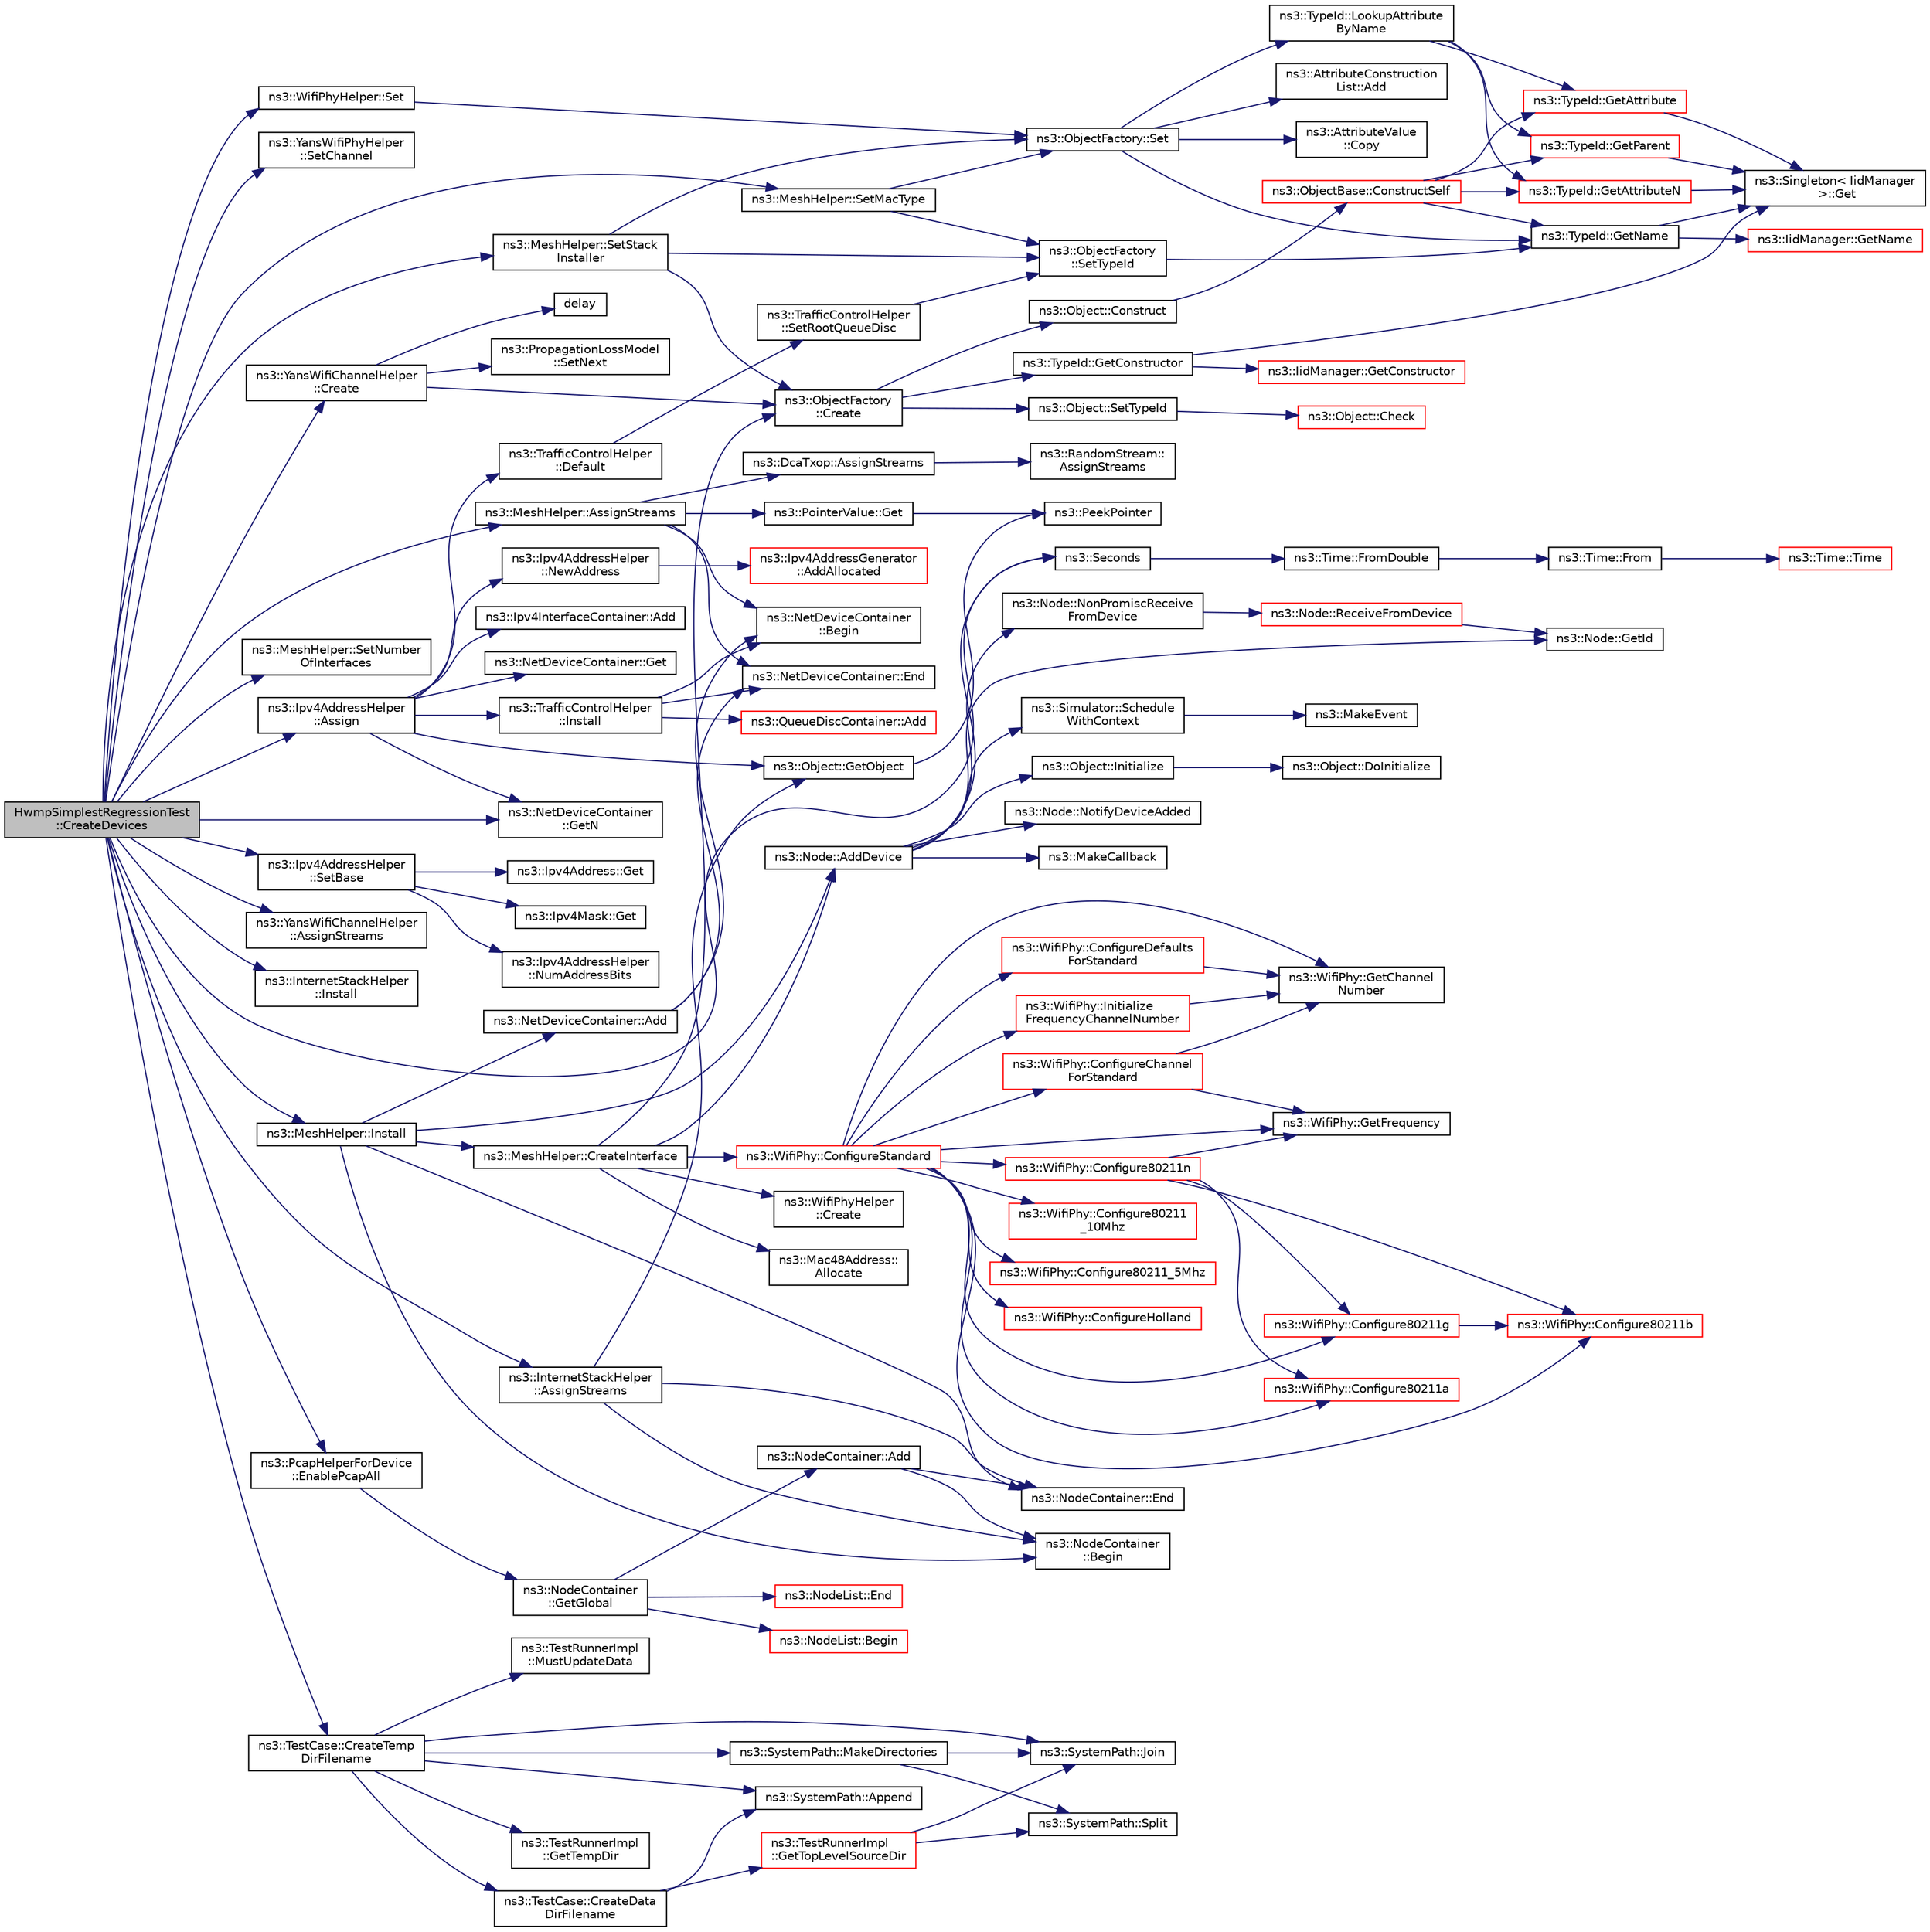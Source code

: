 digraph "HwmpSimplestRegressionTest::CreateDevices"
{
  edge [fontname="Helvetica",fontsize="10",labelfontname="Helvetica",labelfontsize="10"];
  node [fontname="Helvetica",fontsize="10",shape=record];
  rankdir="LR";
  Node1 [label="HwmpSimplestRegressionTest\l::CreateDevices",height=0.2,width=0.4,color="black", fillcolor="grey75", style="filled", fontcolor="black"];
  Node1 -> Node2 [color="midnightblue",fontsize="10",style="solid"];
  Node2 [label="ns3::YansWifiChannelHelper\l::Create",height=0.2,width=0.4,color="black", fillcolor="white", style="filled",URL="$dc/d0f/classns3_1_1YansWifiChannelHelper.html#a0532e292ab9452f3cf630c848708e563"];
  Node2 -> Node3 [color="midnightblue",fontsize="10",style="solid"];
  Node3 [label="ns3::PropagationLossModel\l::SetNext",height=0.2,width=0.4,color="black", fillcolor="white", style="filled",URL="$d7/df9/classns3_1_1PropagationLossModel.html#ac6d627f2eb09daa057de080615ac1013",tooltip="Enables a chain of loss models to act on the signal. "];
  Node2 -> Node4 [color="midnightblue",fontsize="10",style="solid"];
  Node4 [label="delay",height=0.2,width=0.4,color="black", fillcolor="white", style="filled",URL="$d8/d68/lte_2model_2fading-traces_2fading__trace__generator_8m.html#a7964e6aa8f61a9d28973c8267a606ad8"];
  Node2 -> Node5 [color="midnightblue",fontsize="10",style="solid"];
  Node5 [label="ns3::ObjectFactory\l::Create",height=0.2,width=0.4,color="black", fillcolor="white", style="filled",URL="$d5/d0d/classns3_1_1ObjectFactory.html#a18152e93f0a6fe184ed7300cb31e9896"];
  Node5 -> Node6 [color="midnightblue",fontsize="10",style="solid"];
  Node6 [label="ns3::TypeId::GetConstructor",height=0.2,width=0.4,color="black", fillcolor="white", style="filled",URL="$d6/d11/classns3_1_1TypeId.html#ad9b0bc71ee7593a1ff23ff8d53938e95"];
  Node6 -> Node7 [color="midnightblue",fontsize="10",style="solid"];
  Node7 [label="ns3::Singleton\< IidManager\l \>::Get",height=0.2,width=0.4,color="black", fillcolor="white", style="filled",URL="$d8/d77/classns3_1_1Singleton.html#a80a2cd3c25a27ea72add7a9f7a141ffa"];
  Node6 -> Node8 [color="midnightblue",fontsize="10",style="solid"];
  Node8 [label="ns3::IidManager::GetConstructor",height=0.2,width=0.4,color="red", fillcolor="white", style="filled",URL="$d4/d1c/classns3_1_1IidManager.html#ab10b30abe7efc5456b7930aab8638280"];
  Node5 -> Node9 [color="midnightblue",fontsize="10",style="solid"];
  Node9 [label="ns3::Object::SetTypeId",height=0.2,width=0.4,color="black", fillcolor="white", style="filled",URL="$d9/d77/classns3_1_1Object.html#a19b1ebd8ec8fe404845e665880a6c5ad"];
  Node9 -> Node10 [color="midnightblue",fontsize="10",style="solid"];
  Node10 [label="ns3::Object::Check",height=0.2,width=0.4,color="red", fillcolor="white", style="filled",URL="$d9/d77/classns3_1_1Object.html#a7e7f89fb0a81d0189cbcacee64b67e4e"];
  Node5 -> Node11 [color="midnightblue",fontsize="10",style="solid"];
  Node11 [label="ns3::Object::Construct",height=0.2,width=0.4,color="black", fillcolor="white", style="filled",URL="$d9/d77/classns3_1_1Object.html#a636e8411dc5228771f45c9b805d348fa"];
  Node11 -> Node12 [color="midnightblue",fontsize="10",style="solid"];
  Node12 [label="ns3::ObjectBase::ConstructSelf",height=0.2,width=0.4,color="red", fillcolor="white", style="filled",URL="$d2/dac/classns3_1_1ObjectBase.html#a5cda18dec6d0744cb652a3ed60056958"];
  Node12 -> Node13 [color="midnightblue",fontsize="10",style="solid"];
  Node13 [label="ns3::TypeId::GetName",height=0.2,width=0.4,color="black", fillcolor="white", style="filled",URL="$d6/d11/classns3_1_1TypeId.html#aa3c41c79ae428b3cb396a9c6bb3ef314"];
  Node13 -> Node7 [color="midnightblue",fontsize="10",style="solid"];
  Node13 -> Node14 [color="midnightblue",fontsize="10",style="solid"];
  Node14 [label="ns3::IidManager::GetName",height=0.2,width=0.4,color="red", fillcolor="white", style="filled",URL="$d4/d1c/classns3_1_1IidManager.html#a5d68d0f0f44594dcdec239dbdb5bf53c"];
  Node12 -> Node15 [color="midnightblue",fontsize="10",style="solid"];
  Node15 [label="ns3::TypeId::GetAttributeN",height=0.2,width=0.4,color="red", fillcolor="white", style="filled",URL="$d6/d11/classns3_1_1TypeId.html#a679c4713f613126a51eb400b345302cb"];
  Node15 -> Node7 [color="midnightblue",fontsize="10",style="solid"];
  Node12 -> Node16 [color="midnightblue",fontsize="10",style="solid"];
  Node16 [label="ns3::TypeId::GetAttribute",height=0.2,width=0.4,color="red", fillcolor="white", style="filled",URL="$d6/d11/classns3_1_1TypeId.html#aa1b746e64e606f94cbedda7cf89788c2"];
  Node16 -> Node7 [color="midnightblue",fontsize="10",style="solid"];
  Node12 -> Node17 [color="midnightblue",fontsize="10",style="solid"];
  Node17 [label="ns3::TypeId::GetParent",height=0.2,width=0.4,color="red", fillcolor="white", style="filled",URL="$d6/d11/classns3_1_1TypeId.html#ac51f28398d2ef1f9a7790047c43dd22c"];
  Node17 -> Node7 [color="midnightblue",fontsize="10",style="solid"];
  Node1 -> Node18 [color="midnightblue",fontsize="10",style="solid"];
  Node18 [label="ns3::YansWifiPhyHelper\l::SetChannel",height=0.2,width=0.4,color="black", fillcolor="white", style="filled",URL="$dc/dbf/classns3_1_1YansWifiPhyHelper.html#ad2e9a27587dd4ff320435c93cc2676de"];
  Node1 -> Node19 [color="midnightblue",fontsize="10",style="solid"];
  Node19 [label="ns3::WifiPhyHelper::Set",height=0.2,width=0.4,color="black", fillcolor="white", style="filled",URL="$d5/df8/classns3_1_1WifiPhyHelper.html#a2527d6d7b29f717fd7436166c5f05f1a"];
  Node19 -> Node20 [color="midnightblue",fontsize="10",style="solid"];
  Node20 [label="ns3::ObjectFactory::Set",height=0.2,width=0.4,color="black", fillcolor="white", style="filled",URL="$d5/d0d/classns3_1_1ObjectFactory.html#aef5c0d5019c96bdf01cefd1ff83f4a68"];
  Node20 -> Node21 [color="midnightblue",fontsize="10",style="solid"];
  Node21 [label="ns3::TypeId::LookupAttribute\lByName",height=0.2,width=0.4,color="black", fillcolor="white", style="filled",URL="$d6/d11/classns3_1_1TypeId.html#ac0a446957d516129937e2f2285aab58b"];
  Node21 -> Node15 [color="midnightblue",fontsize="10",style="solid"];
  Node21 -> Node16 [color="midnightblue",fontsize="10",style="solid"];
  Node21 -> Node17 [color="midnightblue",fontsize="10",style="solid"];
  Node20 -> Node13 [color="midnightblue",fontsize="10",style="solid"];
  Node20 -> Node22 [color="midnightblue",fontsize="10",style="solid"];
  Node22 [label="ns3::AttributeConstruction\lList::Add",height=0.2,width=0.4,color="black", fillcolor="white", style="filled",URL="$d3/df3/classns3_1_1AttributeConstructionList.html#a6f418bf1a2de8828ae99278c9d3facdd"];
  Node20 -> Node23 [color="midnightblue",fontsize="10",style="solid"];
  Node23 [label="ns3::AttributeValue\l::Copy",height=0.2,width=0.4,color="black", fillcolor="white", style="filled",URL="$d4/d83/classns3_1_1AttributeValue.html#ab316311212c334f6061c0fc8b5fb2625"];
  Node1 -> Node24 [color="midnightblue",fontsize="10",style="solid"];
  Node24 [label="ns3::MeshHelper::SetStack\lInstaller",height=0.2,width=0.4,color="black", fillcolor="white", style="filled",URL="$dd/dd0/classns3_1_1MeshHelper.html#ac1074aff829d0cde1659bdef572880ca"];
  Node24 -> Node25 [color="midnightblue",fontsize="10",style="solid"];
  Node25 [label="ns3::ObjectFactory\l::SetTypeId",height=0.2,width=0.4,color="black", fillcolor="white", style="filled",URL="$d5/d0d/classns3_1_1ObjectFactory.html#a77dcd099064038a1eb7a6b8251229ec3"];
  Node25 -> Node13 [color="midnightblue",fontsize="10",style="solid"];
  Node24 -> Node20 [color="midnightblue",fontsize="10",style="solid"];
  Node24 -> Node5 [color="midnightblue",fontsize="10",style="solid"];
  Node1 -> Node26 [color="midnightblue",fontsize="10",style="solid"];
  Node26 [label="ns3::MeshHelper::SetMacType",height=0.2,width=0.4,color="black", fillcolor="white", style="filled",URL="$dd/dd0/classns3_1_1MeshHelper.html#a549d568927a88e95a721f2be58232c10"];
  Node26 -> Node25 [color="midnightblue",fontsize="10",style="solid"];
  Node26 -> Node20 [color="midnightblue",fontsize="10",style="solid"];
  Node1 -> Node27 [color="midnightblue",fontsize="10",style="solid"];
  Node27 [label="ns3::Seconds",height=0.2,width=0.4,color="black", fillcolor="white", style="filled",URL="$d1/dec/group__timecivil.html#ga33c34b816f8ff6628e33d5c8e9713b9e"];
  Node27 -> Node28 [color="midnightblue",fontsize="10",style="solid"];
  Node28 [label="ns3::Time::FromDouble",height=0.2,width=0.4,color="black", fillcolor="white", style="filled",URL="$dc/d04/classns3_1_1Time.html#a60e845f4a74e62495b86356afe604cb4"];
  Node28 -> Node29 [color="midnightblue",fontsize="10",style="solid"];
  Node29 [label="ns3::Time::From",height=0.2,width=0.4,color="black", fillcolor="white", style="filled",URL="$dc/d04/classns3_1_1Time.html#a34e4acc13d0e08cc8cb9cd3b838b9baf"];
  Node29 -> Node30 [color="midnightblue",fontsize="10",style="solid"];
  Node30 [label="ns3::Time::Time",height=0.2,width=0.4,color="red", fillcolor="white", style="filled",URL="$dc/d04/classns3_1_1Time.html#a8a39dc1b8cbbd7fe6d940e492d1b925e"];
  Node1 -> Node31 [color="midnightblue",fontsize="10",style="solid"];
  Node31 [label="ns3::MeshHelper::SetNumber\lOfInterfaces",height=0.2,width=0.4,color="black", fillcolor="white", style="filled",URL="$dd/dd0/classns3_1_1MeshHelper.html#adfc08b62a8d6e835d0fbbac7a349ef5f",tooltip="Set a number of interfaces in a mesh network. "];
  Node1 -> Node32 [color="midnightblue",fontsize="10",style="solid"];
  Node32 [label="ns3::MeshHelper::Install",height=0.2,width=0.4,color="black", fillcolor="white", style="filled",URL="$dd/dd0/classns3_1_1MeshHelper.html#a7b33f6ca7b6842b3def4479bc7526f2c",tooltip="Install 802.11s mesh device & protocols on given node list. "];
  Node32 -> Node33 [color="midnightblue",fontsize="10",style="solid"];
  Node33 [label="ns3::NodeContainer\l::Begin",height=0.2,width=0.4,color="black", fillcolor="white", style="filled",URL="$df/d97/classns3_1_1NodeContainer.html#adf0f639aff139db107526288777eb533",tooltip="Get an iterator which refers to the first Node in the container. "];
  Node32 -> Node34 [color="midnightblue",fontsize="10",style="solid"];
  Node34 [label="ns3::NodeContainer::End",height=0.2,width=0.4,color="black", fillcolor="white", style="filled",URL="$df/d97/classns3_1_1NodeContainer.html#a8ea0bcac137597d192c5e6b95ca60464",tooltip="Get an iterator which indicates past-the-last Node in the container. "];
  Node32 -> Node35 [color="midnightblue",fontsize="10",style="solid"];
  Node35 [label="ns3::Node::AddDevice",height=0.2,width=0.4,color="black", fillcolor="white", style="filled",URL="$dd/ded/classns3_1_1Node.html#a42ff83ee1d5d1649c770d3f5b62375de",tooltip="Associate a NetDevice to this node. "];
  Node35 -> Node36 [color="midnightblue",fontsize="10",style="solid"];
  Node36 [label="ns3::MakeCallback",height=0.2,width=0.4,color="black", fillcolor="white", style="filled",URL="$dd/de0/group__makecallbackmemptr.html#ga9376283685aa99d204048d6a4b7610a4"];
  Node35 -> Node37 [color="midnightblue",fontsize="10",style="solid"];
  Node37 [label="ns3::Node::NonPromiscReceive\lFromDevice",height=0.2,width=0.4,color="black", fillcolor="white", style="filled",URL="$dd/ded/classns3_1_1Node.html#a72ebf5bdc911879511f1e249d471f7e5",tooltip="Receive a packet from a device in non-promiscuous mode. "];
  Node37 -> Node38 [color="midnightblue",fontsize="10",style="solid"];
  Node38 [label="ns3::Node::ReceiveFromDevice",height=0.2,width=0.4,color="red", fillcolor="white", style="filled",URL="$dd/ded/classns3_1_1Node.html#a6cbe61c071c85bb3ba5d4843132cd119",tooltip="Receive a packet from a device. "];
  Node38 -> Node39 [color="midnightblue",fontsize="10",style="solid"];
  Node39 [label="ns3::Node::GetId",height=0.2,width=0.4,color="black", fillcolor="white", style="filled",URL="$dd/ded/classns3_1_1Node.html#aaf49b64a843565ce3812326313b370ac"];
  Node35 -> Node40 [color="midnightblue",fontsize="10",style="solid"];
  Node40 [label="ns3::Simulator::Schedule\lWithContext",height=0.2,width=0.4,color="black", fillcolor="white", style="filled",URL="$d7/deb/classns3_1_1Simulator.html#a86dbaef45a15a42365d7d2ae550449f6"];
  Node40 -> Node41 [color="midnightblue",fontsize="10",style="solid"];
  Node41 [label="ns3::MakeEvent",height=0.2,width=0.4,color="black", fillcolor="white", style="filled",URL="$d0/dac/group__makeeventfnptr.html#ga289a28a2497c18a9bd299e5e2014094b"];
  Node35 -> Node39 [color="midnightblue",fontsize="10",style="solid"];
  Node35 -> Node27 [color="midnightblue",fontsize="10",style="solid"];
  Node35 -> Node42 [color="midnightblue",fontsize="10",style="solid"];
  Node42 [label="ns3::Object::Initialize",height=0.2,width=0.4,color="black", fillcolor="white", style="filled",URL="$d9/d77/classns3_1_1Object.html#af4411cb29971772fcd09203474a95078"];
  Node42 -> Node43 [color="midnightblue",fontsize="10",style="solid"];
  Node43 [label="ns3::Object::DoInitialize",height=0.2,width=0.4,color="black", fillcolor="white", style="filled",URL="$d9/d77/classns3_1_1Object.html#af8482a521433409fb5c7f749398c9dbe"];
  Node35 -> Node44 [color="midnightblue",fontsize="10",style="solid"];
  Node44 [label="ns3::Node::NotifyDeviceAdded",height=0.2,width=0.4,color="black", fillcolor="white", style="filled",URL="$dd/ded/classns3_1_1Node.html#ae85e535c650941f4f8ca6845a9f61e42",tooltip="Notifies all the DeviceAdditionListener about the new device added. "];
  Node32 -> Node45 [color="midnightblue",fontsize="10",style="solid"];
  Node45 [label="ns3::MeshHelper::CreateInterface",height=0.2,width=0.4,color="black", fillcolor="white", style="filled",URL="$dd/dd0/classns3_1_1MeshHelper.html#accb4af36cfa3563ff53aa8a3dc085d94"];
  Node45 -> Node5 [color="midnightblue",fontsize="10",style="solid"];
  Node45 -> Node46 [color="midnightblue",fontsize="10",style="solid"];
  Node46 [label="ns3::WifiPhyHelper\l::Create",height=0.2,width=0.4,color="black", fillcolor="white", style="filled",URL="$d5/df8/classns3_1_1WifiPhyHelper.html#a0f7f4ce41ebe74cbba4f89bc9a9fec8e"];
  Node45 -> Node47 [color="midnightblue",fontsize="10",style="solid"];
  Node47 [label="ns3::Mac48Address::\lAllocate",height=0.2,width=0.4,color="black", fillcolor="white", style="filled",URL="$db/dee/classns3_1_1Mac48Address.html#a203b53c035649c0d4881fa1115aa2cdb"];
  Node45 -> Node48 [color="midnightblue",fontsize="10",style="solid"];
  Node48 [label="ns3::WifiPhy::ConfigureStandard",height=0.2,width=0.4,color="red", fillcolor="white", style="filled",URL="$d6/d5a/classns3_1_1WifiPhy.html#aeafbea9bd8c1ae20f85584f55d868d23"];
  Node48 -> Node49 [color="midnightblue",fontsize="10",style="solid"];
  Node49 [label="ns3::WifiPhy::Initialize\lFrequencyChannelNumber",height=0.2,width=0.4,color="red", fillcolor="white", style="filled",URL="$d6/d5a/classns3_1_1WifiPhy.html#a6f926737f6ba77c4b619734f396ed3ed",tooltip="post-construction setting of frequency and/or channel number "];
  Node49 -> Node50 [color="midnightblue",fontsize="10",style="solid"];
  Node50 [label="ns3::WifiPhy::GetChannel\lNumber",height=0.2,width=0.4,color="black", fillcolor="white", style="filled",URL="$d6/d5a/classns3_1_1WifiPhy.html#a5cf0ccf06109ace61db51c83e91b7e8d"];
  Node48 -> Node51 [color="midnightblue",fontsize="10",style="solid"];
  Node51 [label="ns3::WifiPhy::GetFrequency",height=0.2,width=0.4,color="black", fillcolor="white", style="filled",URL="$d6/d5a/classns3_1_1WifiPhy.html#ad2508d94faf22d690d6b8b4367934fd1"];
  Node48 -> Node50 [color="midnightblue",fontsize="10",style="solid"];
  Node48 -> Node52 [color="midnightblue",fontsize="10",style="solid"];
  Node52 [label="ns3::WifiPhy::ConfigureDefaults\lForStandard",height=0.2,width=0.4,color="red", fillcolor="white", style="filled",URL="$d6/d5a/classns3_1_1WifiPhy.html#ae5a54012ac4703d86299312251c41114"];
  Node52 -> Node50 [color="midnightblue",fontsize="10",style="solid"];
  Node48 -> Node53 [color="midnightblue",fontsize="10",style="solid"];
  Node53 [label="ns3::WifiPhy::ConfigureChannel\lForStandard",height=0.2,width=0.4,color="red", fillcolor="white", style="filled",URL="$d6/d5a/classns3_1_1WifiPhy.html#aed528417ac25eecc7ecf44079d162847"];
  Node53 -> Node51 [color="midnightblue",fontsize="10",style="solid"];
  Node53 -> Node50 [color="midnightblue",fontsize="10",style="solid"];
  Node48 -> Node54 [color="midnightblue",fontsize="10",style="solid"];
  Node54 [label="ns3::WifiPhy::Configure80211a",height=0.2,width=0.4,color="red", fillcolor="white", style="filled",URL="$d6/d5a/classns3_1_1WifiPhy.html#a3f4c48226fee10de85a17e6ce62af0f3"];
  Node48 -> Node55 [color="midnightblue",fontsize="10",style="solid"];
  Node55 [label="ns3::WifiPhy::Configure80211b",height=0.2,width=0.4,color="red", fillcolor="white", style="filled",URL="$d6/d5a/classns3_1_1WifiPhy.html#a6d06ede65c6956ad9c414a00587279d7"];
  Node48 -> Node56 [color="midnightblue",fontsize="10",style="solid"];
  Node56 [label="ns3::WifiPhy::Configure80211g",height=0.2,width=0.4,color="red", fillcolor="white", style="filled",URL="$d6/d5a/classns3_1_1WifiPhy.html#a71286ced86fbd1b11c4b68e053b3e8d0"];
  Node56 -> Node55 [color="midnightblue",fontsize="10",style="solid"];
  Node48 -> Node57 [color="midnightblue",fontsize="10",style="solid"];
  Node57 [label="ns3::WifiPhy::Configure80211\l_10Mhz",height=0.2,width=0.4,color="red", fillcolor="white", style="filled",URL="$d6/d5a/classns3_1_1WifiPhy.html#a42b42da70fb83cc0136c78658698c620"];
  Node48 -> Node58 [color="midnightblue",fontsize="10",style="solid"];
  Node58 [label="ns3::WifiPhy::Configure80211_5Mhz",height=0.2,width=0.4,color="red", fillcolor="white", style="filled",URL="$d6/d5a/classns3_1_1WifiPhy.html#a7f3076e93e88d1c884dde3e390fa9756"];
  Node48 -> Node59 [color="midnightblue",fontsize="10",style="solid"];
  Node59 [label="ns3::WifiPhy::ConfigureHolland",height=0.2,width=0.4,color="red", fillcolor="white", style="filled",URL="$d6/d5a/classns3_1_1WifiPhy.html#aba0f3d79d7fe9be1485a3d87a8923cdd"];
  Node48 -> Node60 [color="midnightblue",fontsize="10",style="solid"];
  Node60 [label="ns3::WifiPhy::Configure80211n",height=0.2,width=0.4,color="red", fillcolor="white", style="filled",URL="$d6/d5a/classns3_1_1WifiPhy.html#ac4cf51f397334a060632d690675446e6"];
  Node60 -> Node51 [color="midnightblue",fontsize="10",style="solid"];
  Node60 -> Node55 [color="midnightblue",fontsize="10",style="solid"];
  Node60 -> Node56 [color="midnightblue",fontsize="10",style="solid"];
  Node60 -> Node54 [color="midnightblue",fontsize="10",style="solid"];
  Node45 -> Node35 [color="midnightblue",fontsize="10",style="solid"];
  Node32 -> Node61 [color="midnightblue",fontsize="10",style="solid"];
  Node61 [label="ns3::NetDeviceContainer::Add",height=0.2,width=0.4,color="black", fillcolor="white", style="filled",URL="$d9/d94/classns3_1_1NetDeviceContainer.html#a7ca8bc1d7ec00fd4fcc63869987fbda5",tooltip="Append the contents of another NetDeviceContainer to the end of this container. "];
  Node61 -> Node62 [color="midnightblue",fontsize="10",style="solid"];
  Node62 [label="ns3::NetDeviceContainer\l::Begin",height=0.2,width=0.4,color="black", fillcolor="white", style="filled",URL="$d9/d94/classns3_1_1NetDeviceContainer.html#ad5aac47677fe7277e232bdec5b48a8fc",tooltip="Get an iterator which refers to the first NetDevice in the container. "];
  Node61 -> Node63 [color="midnightblue",fontsize="10",style="solid"];
  Node63 [label="ns3::NetDeviceContainer::End",height=0.2,width=0.4,color="black", fillcolor="white", style="filled",URL="$d9/d94/classns3_1_1NetDeviceContainer.html#a8af596b06daf9613da60b4379861d770",tooltip="Get an iterator which indicates past-the-last NetDevice in the container. "];
  Node1 -> Node64 [color="midnightblue",fontsize="10",style="solid"];
  Node64 [label="ns3::MeshHelper::AssignStreams",height=0.2,width=0.4,color="black", fillcolor="white", style="filled",URL="$dd/dd0/classns3_1_1MeshHelper.html#a93e9c88a375a86c621a494aafe68882e"];
  Node64 -> Node62 [color="midnightblue",fontsize="10",style="solid"];
  Node64 -> Node63 [color="midnightblue",fontsize="10",style="solid"];
  Node64 -> Node65 [color="midnightblue",fontsize="10",style="solid"];
  Node65 [label="ns3::PointerValue::Get",height=0.2,width=0.4,color="black", fillcolor="white", style="filled",URL="$d4/d53/classns3_1_1PointerValue.html#ae8e90fe3c0810cd6e4e1b1ba31f52a66"];
  Node65 -> Node66 [color="midnightblue",fontsize="10",style="solid"];
  Node66 [label="ns3::PeekPointer",height=0.2,width=0.4,color="black", fillcolor="white", style="filled",URL="$d7/d2e/namespacens3.html#af2a7557fe9afdd98d8f6f8f6e412cf5a"];
  Node64 -> Node67 [color="midnightblue",fontsize="10",style="solid"];
  Node67 [label="ns3::DcaTxop::AssignStreams",height=0.2,width=0.4,color="black", fillcolor="white", style="filled",URL="$d3/d74/classns3_1_1DcaTxop.html#a2a883932e6a255a5478c9594974dcdaa"];
  Node67 -> Node68 [color="midnightblue",fontsize="10",style="solid"];
  Node68 [label="ns3::RandomStream::\lAssignStreams",height=0.2,width=0.4,color="black", fillcolor="white", style="filled",URL="$d2/d52/classns3_1_1RandomStream.html#a19d143f84b98f62c03ead327347b508a"];
  Node1 -> Node69 [color="midnightblue",fontsize="10",style="solid"];
  Node69 [label="ns3::NetDeviceContainer\l::GetN",height=0.2,width=0.4,color="black", fillcolor="white", style="filled",URL="$d9/d94/classns3_1_1NetDeviceContainer.html#a74cafc212479bc38976bebd118e856b9",tooltip="Get the number of Ptr<NetDevice> stored in this container. "];
  Node1 -> Node70 [color="midnightblue",fontsize="10",style="solid"];
  Node70 [label="ns3::YansWifiChannelHelper\l::AssignStreams",height=0.2,width=0.4,color="black", fillcolor="white", style="filled",URL="$dc/d0f/classns3_1_1YansWifiChannelHelper.html#ab409a15cfb8abb5195177625191e2584"];
  Node1 -> Node71 [color="midnightblue",fontsize="10",style="solid"];
  Node71 [label="ns3::InternetStackHelper\l::Install",height=0.2,width=0.4,color="black", fillcolor="white", style="filled",URL="$da/d33/classns3_1_1InternetStackHelper.html#a6645b412f31283d2d9bc3d8a95cebbc0"];
  Node1 -> Node72 [color="midnightblue",fontsize="10",style="solid"];
  Node72 [label="ns3::InternetStackHelper\l::AssignStreams",height=0.2,width=0.4,color="black", fillcolor="white", style="filled",URL="$da/d33/classns3_1_1InternetStackHelper.html#a63c904e832a2f17e036338db4aa2f1b8"];
  Node72 -> Node33 [color="midnightblue",fontsize="10",style="solid"];
  Node72 -> Node34 [color="midnightblue",fontsize="10",style="solid"];
  Node72 -> Node73 [color="midnightblue",fontsize="10",style="solid"];
  Node73 [label="ns3::Object::GetObject",height=0.2,width=0.4,color="black", fillcolor="white", style="filled",URL="$d9/d77/classns3_1_1Object.html#a13e18c00017096c8381eb651d5bd0783"];
  Node73 -> Node66 [color="midnightblue",fontsize="10",style="solid"];
  Node1 -> Node74 [color="midnightblue",fontsize="10",style="solid"];
  Node74 [label="ns3::Ipv4AddressHelper\l::SetBase",height=0.2,width=0.4,color="black", fillcolor="white", style="filled",URL="$d2/dae/classns3_1_1Ipv4AddressHelper.html#acf7b16dd25bac67e00f5e25f90a9a035",tooltip="Set the base network number, network mask and base address. "];
  Node74 -> Node75 [color="midnightblue",fontsize="10",style="solid"];
  Node75 [label="ns3::Ipv4Address::Get",height=0.2,width=0.4,color="black", fillcolor="white", style="filled",URL="$de/d55/classns3_1_1Ipv4Address.html#ae65810a69898982e927b83660d3bc4d8"];
  Node74 -> Node76 [color="midnightblue",fontsize="10",style="solid"];
  Node76 [label="ns3::Ipv4Mask::Get",height=0.2,width=0.4,color="black", fillcolor="white", style="filled",URL="$d5/df8/classns3_1_1Ipv4Mask.html#ac557d10d9807bbc022ed64e2b929b2db"];
  Node74 -> Node77 [color="midnightblue",fontsize="10",style="solid"];
  Node77 [label="ns3::Ipv4AddressHelper\l::NumAddressBits",height=0.2,width=0.4,color="black", fillcolor="white", style="filled",URL="$d2/dae/classns3_1_1Ipv4AddressHelper.html#a6da9d5543922d9b6c9bfe38934d5dfc4",tooltip="Returns the number of address bits (hostpart) for a given netmask. "];
  Node1 -> Node78 [color="midnightblue",fontsize="10",style="solid"];
  Node78 [label="ns3::Ipv4AddressHelper\l::Assign",height=0.2,width=0.4,color="black", fillcolor="white", style="filled",URL="$d2/dae/classns3_1_1Ipv4AddressHelper.html#af8e7f4a1a7e74c00014a1eac445a27af",tooltip="Assign IP addresses to the net devices specified in the container based on the current network prefix..."];
  Node78 -> Node69 [color="midnightblue",fontsize="10",style="solid"];
  Node78 -> Node79 [color="midnightblue",fontsize="10",style="solid"];
  Node79 [label="ns3::NetDeviceContainer::Get",height=0.2,width=0.4,color="black", fillcolor="white", style="filled",URL="$d9/d94/classns3_1_1NetDeviceContainer.html#a677d62594b5c9d2dea155cc5045f4d0b",tooltip="Get the Ptr<NetDevice> stored in this container at a given index. "];
  Node78 -> Node73 [color="midnightblue",fontsize="10",style="solid"];
  Node78 -> Node80 [color="midnightblue",fontsize="10",style="solid"];
  Node80 [label="ns3::Ipv4AddressHelper\l::NewAddress",height=0.2,width=0.4,color="black", fillcolor="white", style="filled",URL="$d2/dae/classns3_1_1Ipv4AddressHelper.html#a9d6bc3cd8def204f9c253fce666b2edd",tooltip="Increment the IP address counter used to allocate IP addresses. "];
  Node80 -> Node81 [color="midnightblue",fontsize="10",style="solid"];
  Node81 [label="ns3::Ipv4AddressGenerator\l::AddAllocated",height=0.2,width=0.4,color="red", fillcolor="white", style="filled",URL="$d8/d41/classns3_1_1Ipv4AddressGenerator.html#aaf2a4f76afaf064183151f874019e2d6",tooltip="Add the Ipv4Address to the list of IPv4 entries. "];
  Node78 -> Node82 [color="midnightblue",fontsize="10",style="solid"];
  Node82 [label="ns3::Ipv4InterfaceContainer::Add",height=0.2,width=0.4,color="black", fillcolor="white", style="filled",URL="$d6/d02/classns3_1_1Ipv4InterfaceContainer.html#ae5e7881307c8d49c7606669ded6ac3d6"];
  Node78 -> Node83 [color="midnightblue",fontsize="10",style="solid"];
  Node83 [label="ns3::TrafficControlHelper\l::Default",height=0.2,width=0.4,color="black", fillcolor="white", style="filled",URL="$d7/df9/classns3_1_1TrafficControlHelper.html#afa16cd2a1209beb1c18fa5e8153ba8b8"];
  Node83 -> Node84 [color="midnightblue",fontsize="10",style="solid"];
  Node84 [label="ns3::TrafficControlHelper\l::SetRootQueueDisc",height=0.2,width=0.4,color="black", fillcolor="white", style="filled",URL="$d7/df9/classns3_1_1TrafficControlHelper.html#a8588aac7a08e4dc4e7bb10fa7b9e25c8"];
  Node84 -> Node25 [color="midnightblue",fontsize="10",style="solid"];
  Node78 -> Node85 [color="midnightblue",fontsize="10",style="solid"];
  Node85 [label="ns3::TrafficControlHelper\l::Install",height=0.2,width=0.4,color="black", fillcolor="white", style="filled",URL="$d7/df9/classns3_1_1TrafficControlHelper.html#a0aa6a8e2fbb1c196589e16f48c99f0b9"];
  Node85 -> Node62 [color="midnightblue",fontsize="10",style="solid"];
  Node85 -> Node63 [color="midnightblue",fontsize="10",style="solid"];
  Node85 -> Node86 [color="midnightblue",fontsize="10",style="solid"];
  Node86 [label="ns3::QueueDiscContainer::Add",height=0.2,width=0.4,color="red", fillcolor="white", style="filled",URL="$da/dfe/classns3_1_1QueueDiscContainer.html#a0520ac277a87beaeda5608dd8bfd37a4",tooltip="Append the contents of another QueueDiscContainer to the end of this container. "];
  Node1 -> Node87 [color="midnightblue",fontsize="10",style="solid"];
  Node87 [label="ns3::PcapHelperForDevice\l::EnablePcapAll",height=0.2,width=0.4,color="black", fillcolor="white", style="filled",URL="$d5/d03/classns3_1_1PcapHelperForDevice.html#a4ab183a2512120200d4a0e5d8ececd49",tooltip="Enable pcap output on each device (which is of the appropriate type) in the set of all nodes created ..."];
  Node87 -> Node88 [color="midnightblue",fontsize="10",style="solid"];
  Node88 [label="ns3::NodeContainer\l::GetGlobal",height=0.2,width=0.4,color="black", fillcolor="white", style="filled",URL="$df/d97/classns3_1_1NodeContainer.html#a687e8f9ceb74d0ce3b06591c9f44c9ed",tooltip="Create a NodeContainer that contains a list of all nodes created through NodeContainer::Create() and ..."];
  Node88 -> Node89 [color="midnightblue",fontsize="10",style="solid"];
  Node89 [label="ns3::NodeList::Begin",height=0.2,width=0.4,color="red", fillcolor="white", style="filled",URL="$d0/dd8/classns3_1_1NodeList.html#a93d2211831f5cb71d1dbb721e2721d7f"];
  Node88 -> Node90 [color="midnightblue",fontsize="10",style="solid"];
  Node90 [label="ns3::NodeList::End",height=0.2,width=0.4,color="red", fillcolor="white", style="filled",URL="$d0/dd8/classns3_1_1NodeList.html#a027a558c16e6078e25c7ffc67becb559"];
  Node88 -> Node91 [color="midnightblue",fontsize="10",style="solid"];
  Node91 [label="ns3::NodeContainer::Add",height=0.2,width=0.4,color="black", fillcolor="white", style="filled",URL="$df/d97/classns3_1_1NodeContainer.html#aa60b3a0e70f2fb324e16ffcf8bf31fcb",tooltip="Append the contents of another NodeContainer to the end of this container. "];
  Node91 -> Node33 [color="midnightblue",fontsize="10",style="solid"];
  Node91 -> Node34 [color="midnightblue",fontsize="10",style="solid"];
  Node1 -> Node92 [color="midnightblue",fontsize="10",style="solid"];
  Node92 [label="ns3::TestCase::CreateTemp\lDirFilename",height=0.2,width=0.4,color="black", fillcolor="white", style="filled",URL="$dd/d88/classns3_1_1TestCase.html#a8a04695a6fb9ba0f89e28e9523963f88",tooltip="Construct the full path to a file in a temporary directory. "];
  Node92 -> Node93 [color="midnightblue",fontsize="10",style="solid"];
  Node93 [label="ns3::TestRunnerImpl\l::MustUpdateData",height=0.2,width=0.4,color="black", fillcolor="white", style="filled",URL="$d7/d71/classns3_1_1TestRunnerImpl.html#a68e53303c2636039ac9455fbdbbe25ea"];
  Node92 -> Node94 [color="midnightblue",fontsize="10",style="solid"];
  Node94 [label="ns3::TestCase::CreateData\lDirFilename",height=0.2,width=0.4,color="black", fillcolor="white", style="filled",URL="$dd/d88/classns3_1_1TestCase.html#a3e4d216ff392a43418f26bb3e5b0f16d",tooltip="Construct the full path to a file in the data directory. "];
  Node94 -> Node95 [color="midnightblue",fontsize="10",style="solid"];
  Node95 [label="ns3::SystemPath::Append",height=0.2,width=0.4,color="black", fillcolor="white", style="filled",URL="$d0/dde/group__systempath.html#gaaa5a530cee42c8eda7e4f4523ef7e1cd"];
  Node94 -> Node96 [color="midnightblue",fontsize="10",style="solid"];
  Node96 [label="ns3::TestRunnerImpl\l::GetTopLevelSourceDir",height=0.2,width=0.4,color="red", fillcolor="white", style="filled",URL="$d7/d71/classns3_1_1TestRunnerImpl.html#a1863e4b4b0410ef4abb30424cc50e277"];
  Node96 -> Node97 [color="midnightblue",fontsize="10",style="solid"];
  Node97 [label="ns3::SystemPath::Split",height=0.2,width=0.4,color="black", fillcolor="white", style="filled",URL="$d0/dde/group__systempath.html#ga523072e05da63b63113d1bea840edf1a"];
  Node96 -> Node98 [color="midnightblue",fontsize="10",style="solid"];
  Node98 [label="ns3::SystemPath::Join",height=0.2,width=0.4,color="black", fillcolor="white", style="filled",URL="$d0/dde/group__systempath.html#gab3212957e6b4f873ece3c6b8ed746d72"];
  Node92 -> Node95 [color="midnightblue",fontsize="10",style="solid"];
  Node92 -> Node99 [color="midnightblue",fontsize="10",style="solid"];
  Node99 [label="ns3::TestRunnerImpl\l::GetTempDir",height=0.2,width=0.4,color="black", fillcolor="white", style="filled",URL="$d7/d71/classns3_1_1TestRunnerImpl.html#abc8c546f5141fd451d79294f3d7b4358"];
  Node92 -> Node98 [color="midnightblue",fontsize="10",style="solid"];
  Node92 -> Node100 [color="midnightblue",fontsize="10",style="solid"];
  Node100 [label="ns3::SystemPath::MakeDirectories",height=0.2,width=0.4,color="black", fillcolor="white", style="filled",URL="$d0/dde/group__systempath.html#ga9529f7530ba5d513c8811acc15743d24"];
  Node100 -> Node97 [color="midnightblue",fontsize="10",style="solid"];
  Node100 -> Node98 [color="midnightblue",fontsize="10",style="solid"];
}
